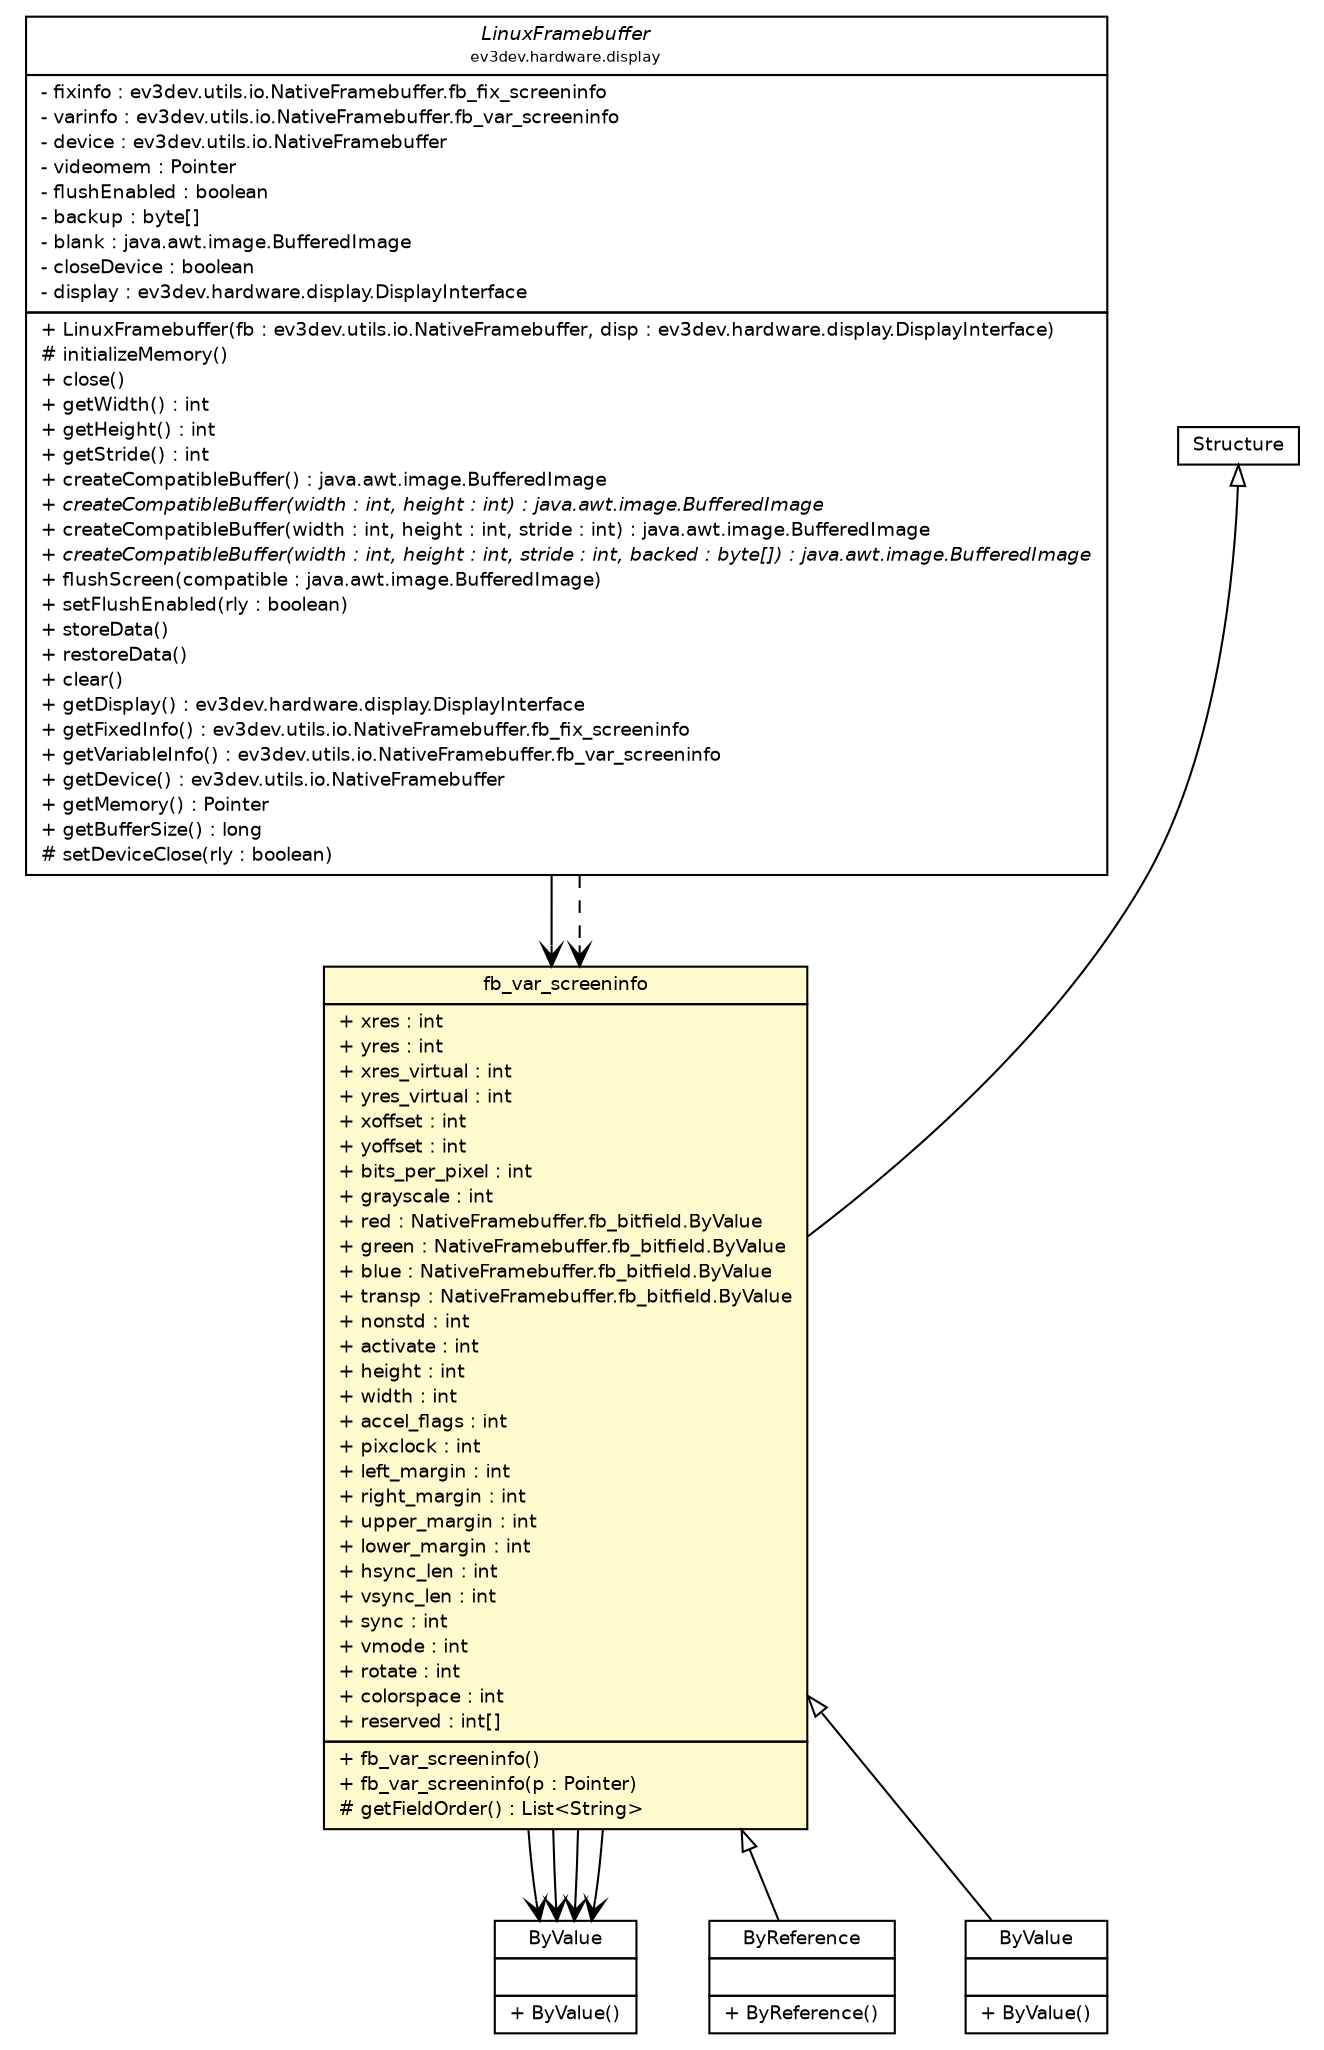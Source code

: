 #!/usr/local/bin/dot
#
# Class diagram 
# Generated by UMLGraph version R5_6-24-gf6e263 (http://www.umlgraph.org/)
#

digraph G {
	edge [fontname="Helvetica",fontsize=10,labelfontname="Helvetica",labelfontsize=10];
	node [fontname="Helvetica",fontsize=10,shape=plaintext];
	nodesep=0.25;
	ranksep=0.5;
	// ev3dev.hardware.display.LinuxFramebuffer
	c5307 [label=<<table title="ev3dev.hardware.display.LinuxFramebuffer" border="0" cellborder="1" cellspacing="0" cellpadding="2" port="p" href="../../hardware/display/LinuxFramebuffer.html">
		<tr><td><table border="0" cellspacing="0" cellpadding="1">
<tr><td align="center" balign="center"><font face="Helvetica-Oblique"> LinuxFramebuffer </font></td></tr>
<tr><td align="center" balign="center"><font point-size="7.0"> ev3dev.hardware.display </font></td></tr>
		</table></td></tr>
		<tr><td><table border="0" cellspacing="0" cellpadding="1">
<tr><td align="left" balign="left"> - fixinfo : ev3dev.utils.io.NativeFramebuffer.fb_fix_screeninfo </td></tr>
<tr><td align="left" balign="left"> - varinfo : ev3dev.utils.io.NativeFramebuffer.fb_var_screeninfo </td></tr>
<tr><td align="left" balign="left"> - device : ev3dev.utils.io.NativeFramebuffer </td></tr>
<tr><td align="left" balign="left"> - videomem : Pointer </td></tr>
<tr><td align="left" balign="left"> - flushEnabled : boolean </td></tr>
<tr><td align="left" balign="left"> - backup : byte[] </td></tr>
<tr><td align="left" balign="left"> - blank : java.awt.image.BufferedImage </td></tr>
<tr><td align="left" balign="left"> - closeDevice : boolean </td></tr>
<tr><td align="left" balign="left"> - display : ev3dev.hardware.display.DisplayInterface </td></tr>
		</table></td></tr>
		<tr><td><table border="0" cellspacing="0" cellpadding="1">
<tr><td align="left" balign="left"> + LinuxFramebuffer(fb : ev3dev.utils.io.NativeFramebuffer, disp : ev3dev.hardware.display.DisplayInterface) </td></tr>
<tr><td align="left" balign="left"> # initializeMemory() </td></tr>
<tr><td align="left" balign="left"> + close() </td></tr>
<tr><td align="left" balign="left"> + getWidth() : int </td></tr>
<tr><td align="left" balign="left"> + getHeight() : int </td></tr>
<tr><td align="left" balign="left"> + getStride() : int </td></tr>
<tr><td align="left" balign="left"> + createCompatibleBuffer() : java.awt.image.BufferedImage </td></tr>
<tr><td align="left" balign="left"><font face="Helvetica-Oblique" point-size="9.0"> + createCompatibleBuffer(width : int, height : int) : java.awt.image.BufferedImage </font></td></tr>
<tr><td align="left" balign="left"> + createCompatibleBuffer(width : int, height : int, stride : int) : java.awt.image.BufferedImage </td></tr>
<tr><td align="left" balign="left"><font face="Helvetica-Oblique" point-size="9.0"> + createCompatibleBuffer(width : int, height : int, stride : int, backed : byte[]) : java.awt.image.BufferedImage </font></td></tr>
<tr><td align="left" balign="left"> + flushScreen(compatible : java.awt.image.BufferedImage) </td></tr>
<tr><td align="left" balign="left"> + setFlushEnabled(rly : boolean) </td></tr>
<tr><td align="left" balign="left"> + storeData() </td></tr>
<tr><td align="left" balign="left"> + restoreData() </td></tr>
<tr><td align="left" balign="left"> + clear() </td></tr>
<tr><td align="left" balign="left"> + getDisplay() : ev3dev.hardware.display.DisplayInterface </td></tr>
<tr><td align="left" balign="left"> + getFixedInfo() : ev3dev.utils.io.NativeFramebuffer.fb_fix_screeninfo </td></tr>
<tr><td align="left" balign="left"> + getVariableInfo() : ev3dev.utils.io.NativeFramebuffer.fb_var_screeninfo </td></tr>
<tr><td align="left" balign="left"> + getDevice() : ev3dev.utils.io.NativeFramebuffer </td></tr>
<tr><td align="left" balign="left"> + getMemory() : Pointer </td></tr>
<tr><td align="left" balign="left"> + getBufferSize() : long </td></tr>
<tr><td align="left" balign="left"> # setDeviceClose(rly : boolean) </td></tr>
		</table></td></tr>
		</table>>, URL="../../hardware/display/LinuxFramebuffer.html", fontname="Helvetica", fontcolor="black", fontsize=9.0];
	// ev3dev.utils.io.NativeFramebuffer.fb_bitfield.ByValue
	c5346 [label=<<table title="ev3dev.utils.io.NativeFramebuffer.fb_bitfield.ByValue" border="0" cellborder="1" cellspacing="0" cellpadding="2" port="p" href="./NativeFramebuffer.fb_bitfield.ByValue.html">
		<tr><td><table border="0" cellspacing="0" cellpadding="1">
<tr><td align="center" balign="center"> ByValue </td></tr>
		</table></td></tr>
		<tr><td><table border="0" cellspacing="0" cellpadding="1">
<tr><td align="left" balign="left">  </td></tr>
		</table></td></tr>
		<tr><td><table border="0" cellspacing="0" cellpadding="1">
<tr><td align="left" balign="left"> + ByValue() </td></tr>
		</table></td></tr>
		</table>>, URL="./NativeFramebuffer.fb_bitfield.ByValue.html", fontname="Helvetica", fontcolor="black", fontsize=9.0];
	// ev3dev.utils.io.NativeFramebuffer.fb_var_screeninfo
	c5347 [label=<<table title="ev3dev.utils.io.NativeFramebuffer.fb_var_screeninfo" border="0" cellborder="1" cellspacing="0" cellpadding="2" port="p" bgcolor="lemonChiffon" href="./NativeFramebuffer.fb_var_screeninfo.html">
		<tr><td><table border="0" cellspacing="0" cellpadding="1">
<tr><td align="center" balign="center"> fb_var_screeninfo </td></tr>
		</table></td></tr>
		<tr><td><table border="0" cellspacing="0" cellpadding="1">
<tr><td align="left" balign="left"> + xres : int </td></tr>
<tr><td align="left" balign="left"> + yres : int </td></tr>
<tr><td align="left" balign="left"> + xres_virtual : int </td></tr>
<tr><td align="left" balign="left"> + yres_virtual : int </td></tr>
<tr><td align="left" balign="left"> + xoffset : int </td></tr>
<tr><td align="left" balign="left"> + yoffset : int </td></tr>
<tr><td align="left" balign="left"> + bits_per_pixel : int </td></tr>
<tr><td align="left" balign="left"> + grayscale : int </td></tr>
<tr><td align="left" balign="left"> + red : NativeFramebuffer.fb_bitfield.ByValue </td></tr>
<tr><td align="left" balign="left"> + green : NativeFramebuffer.fb_bitfield.ByValue </td></tr>
<tr><td align="left" balign="left"> + blue : NativeFramebuffer.fb_bitfield.ByValue </td></tr>
<tr><td align="left" balign="left"> + transp : NativeFramebuffer.fb_bitfield.ByValue </td></tr>
<tr><td align="left" balign="left"> + nonstd : int </td></tr>
<tr><td align="left" balign="left"> + activate : int </td></tr>
<tr><td align="left" balign="left"> + height : int </td></tr>
<tr><td align="left" balign="left"> + width : int </td></tr>
<tr><td align="left" balign="left"> + accel_flags : int </td></tr>
<tr><td align="left" balign="left"> + pixclock : int </td></tr>
<tr><td align="left" balign="left"> + left_margin : int </td></tr>
<tr><td align="left" balign="left"> + right_margin : int </td></tr>
<tr><td align="left" balign="left"> + upper_margin : int </td></tr>
<tr><td align="left" balign="left"> + lower_margin : int </td></tr>
<tr><td align="left" balign="left"> + hsync_len : int </td></tr>
<tr><td align="left" balign="left"> + vsync_len : int </td></tr>
<tr><td align="left" balign="left"> + sync : int </td></tr>
<tr><td align="left" balign="left"> + vmode : int </td></tr>
<tr><td align="left" balign="left"> + rotate : int </td></tr>
<tr><td align="left" balign="left"> + colorspace : int </td></tr>
<tr><td align="left" balign="left"> + reserved : int[] </td></tr>
		</table></td></tr>
		<tr><td><table border="0" cellspacing="0" cellpadding="1">
<tr><td align="left" balign="left"> + fb_var_screeninfo() </td></tr>
<tr><td align="left" balign="left"> + fb_var_screeninfo(p : Pointer) </td></tr>
<tr><td align="left" balign="left"> # getFieldOrder() : List&lt;String&gt; </td></tr>
		</table></td></tr>
		</table>>, URL="./NativeFramebuffer.fb_var_screeninfo.html", fontname="Helvetica", fontcolor="black", fontsize=9.0];
	// ev3dev.utils.io.NativeFramebuffer.fb_var_screeninfo.ByReference
	c5348 [label=<<table title="ev3dev.utils.io.NativeFramebuffer.fb_var_screeninfo.ByReference" border="0" cellborder="1" cellspacing="0" cellpadding="2" port="p" href="./NativeFramebuffer.fb_var_screeninfo.ByReference.html">
		<tr><td><table border="0" cellspacing="0" cellpadding="1">
<tr><td align="center" balign="center"> ByReference </td></tr>
		</table></td></tr>
		<tr><td><table border="0" cellspacing="0" cellpadding="1">
<tr><td align="left" balign="left">  </td></tr>
		</table></td></tr>
		<tr><td><table border="0" cellspacing="0" cellpadding="1">
<tr><td align="left" balign="left"> + ByReference() </td></tr>
		</table></td></tr>
		</table>>, URL="./NativeFramebuffer.fb_var_screeninfo.ByReference.html", fontname="Helvetica", fontcolor="black", fontsize=9.0];
	// ev3dev.utils.io.NativeFramebuffer.fb_var_screeninfo.ByValue
	c5349 [label=<<table title="ev3dev.utils.io.NativeFramebuffer.fb_var_screeninfo.ByValue" border="0" cellborder="1" cellspacing="0" cellpadding="2" port="p" href="./NativeFramebuffer.fb_var_screeninfo.ByValue.html">
		<tr><td><table border="0" cellspacing="0" cellpadding="1">
<tr><td align="center" balign="center"> ByValue </td></tr>
		</table></td></tr>
		<tr><td><table border="0" cellspacing="0" cellpadding="1">
<tr><td align="left" balign="left">  </td></tr>
		</table></td></tr>
		<tr><td><table border="0" cellspacing="0" cellpadding="1">
<tr><td align="left" balign="left"> + ByValue() </td></tr>
		</table></td></tr>
		</table>>, URL="./NativeFramebuffer.fb_var_screeninfo.ByValue.html", fontname="Helvetica", fontcolor="black", fontsize=9.0];
	//ev3dev.utils.io.NativeFramebuffer.fb_var_screeninfo extends Structure
	c5355:p -> c5347:p [dir=back,arrowtail=empty];
	//ev3dev.utils.io.NativeFramebuffer.fb_var_screeninfo.ByReference extends ev3dev.utils.io.NativeFramebuffer.fb_var_screeninfo
	c5347:p -> c5348:p [dir=back,arrowtail=empty];
	//ev3dev.utils.io.NativeFramebuffer.fb_var_screeninfo.ByValue extends ev3dev.utils.io.NativeFramebuffer.fb_var_screeninfo
	c5347:p -> c5349:p [dir=back,arrowtail=empty];
	// ev3dev.hardware.display.LinuxFramebuffer NAVASSOC ev3dev.utils.io.NativeFramebuffer.fb_var_screeninfo
	c5307:p -> c5347:p [taillabel="", label="", headlabel="", fontname="Helvetica", fontcolor="black", fontsize=10.0, color="black", arrowhead=open];
	// ev3dev.utils.io.NativeFramebuffer.fb_var_screeninfo NAVASSOC ev3dev.utils.io.NativeFramebuffer.fb_bitfield.ByValue
	c5347:p -> c5346:p [taillabel="", label="", headlabel="", fontname="Helvetica", fontcolor="black", fontsize=10.0, color="black", arrowhead=open];
	// ev3dev.utils.io.NativeFramebuffer.fb_var_screeninfo NAVASSOC ev3dev.utils.io.NativeFramebuffer.fb_bitfield.ByValue
	c5347:p -> c5346:p [taillabel="", label="", headlabel="", fontname="Helvetica", fontcolor="black", fontsize=10.0, color="black", arrowhead=open];
	// ev3dev.utils.io.NativeFramebuffer.fb_var_screeninfo NAVASSOC ev3dev.utils.io.NativeFramebuffer.fb_bitfield.ByValue
	c5347:p -> c5346:p [taillabel="", label="", headlabel="", fontname="Helvetica", fontcolor="black", fontsize=10.0, color="black", arrowhead=open];
	// ev3dev.utils.io.NativeFramebuffer.fb_var_screeninfo NAVASSOC ev3dev.utils.io.NativeFramebuffer.fb_bitfield.ByValue
	c5347:p -> c5346:p [taillabel="", label="", headlabel="", fontname="Helvetica", fontcolor="black", fontsize=10.0, color="black", arrowhead=open];
	// ev3dev.hardware.display.LinuxFramebuffer DEPEND ev3dev.utils.io.NativeFramebuffer.fb_var_screeninfo
	c5307:p -> c5347:p [taillabel="", label="", headlabel="", fontname="Helvetica", fontcolor="black", fontsize=10.0, color="black", arrowhead=open, style=dashed];
	// Structure
	c5355[label=<<table title="Structure" border="0" cellborder="1" cellspacing="0" cellpadding="2" port="p" href="http://java.sun.com/j2se/1.4.2/docs/api//Structure.html">
		<tr><td><table border="0" cellspacing="0" cellpadding="1">
<tr><td align="center" balign="center"> Structure </td></tr>
		</table></td></tr>
		</table>>, fontname="Helvetica", fontcolor="black", fontsize=9.0];
}

